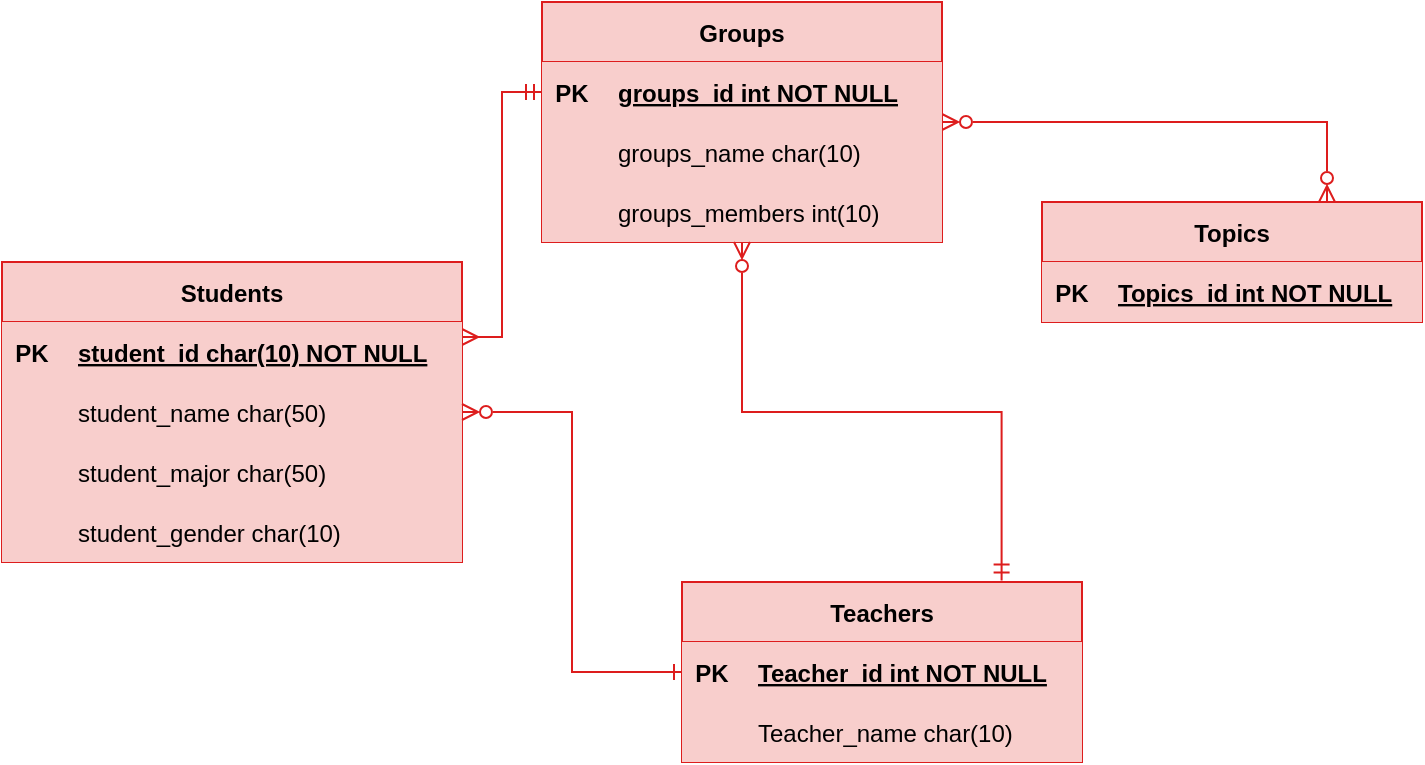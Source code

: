 <mxfile version="22.0.0" type="github">
  <diagram id="R2lEEEUBdFMjLlhIrx00" name="Page-1">
    <mxGraphModel dx="1900" dy="534" grid="1" gridSize="10" guides="1" tooltips="1" connect="1" arrows="1" fold="1" page="1" pageScale="1" pageWidth="850" pageHeight="1100" math="0" shadow="0" extFonts="Permanent Marker^https://fonts.googleapis.com/css?family=Permanent+Marker">
      <root>
        <mxCell id="0" />
        <mxCell id="1" parent="0" />
        <mxCell id="fpgdIOVgUfdw2cn759-M-192" style="edgeStyle=orthogonalEdgeStyle;rounded=0;orthogonalLoop=1;jettySize=auto;html=1;exitX=1;exitY=0.25;exitDx=0;exitDy=0;entryX=0;entryY=0.5;entryDx=0;entryDy=0;startArrow=ERmany;startFill=0;endArrow=ERmandOne;endFill=0;strokeColor=#dd1d1d;" edge="1" parent="1" source="fpgdIOVgUfdw2cn759-M-156" target="fpgdIOVgUfdw2cn759-M-170">
          <mxGeometry relative="1" as="geometry" />
        </mxCell>
        <mxCell id="fpgdIOVgUfdw2cn759-M-156" value="Students" style="shape=table;startSize=30;container=1;collapsible=1;childLayout=tableLayout;fixedRows=1;rowLines=0;fontStyle=1;align=center;resizeLast=1;swimlaneFillColor=none;fillColor=#f8cecc;strokeColor=#dd1d1d;" vertex="1" parent="1">
          <mxGeometry x="-50" y="200" width="230" height="150" as="geometry" />
        </mxCell>
        <mxCell id="fpgdIOVgUfdw2cn759-M-157" value="" style="shape=tableRow;horizontal=0;startSize=0;swimlaneHead=0;swimlaneBody=0;collapsible=0;dropTarget=0;points=[[0,0.5],[1,0.5]];portConstraint=eastwest;top=0;left=0;right=0;bottom=1;swimlaneFillColor=none;fillColor=#f8cecc;strokeColor=#dd1d1d;" vertex="1" parent="fpgdIOVgUfdw2cn759-M-156">
          <mxGeometry y="30" width="230" height="30" as="geometry" />
        </mxCell>
        <mxCell id="fpgdIOVgUfdw2cn759-M-158" value="PK" style="shape=partialRectangle;overflow=hidden;connectable=0;top=0;left=0;bottom=0;right=0;fontStyle=1;swimlaneFillColor=none;fillColor=#f8cecc;strokeColor=#dd1d1d;" vertex="1" parent="fpgdIOVgUfdw2cn759-M-157">
          <mxGeometry width="30" height="30" as="geometry">
            <mxRectangle width="30" height="30" as="alternateBounds" />
          </mxGeometry>
        </mxCell>
        <mxCell id="fpgdIOVgUfdw2cn759-M-159" value="student_id char(10) NOT NULL " style="shape=partialRectangle;overflow=hidden;connectable=0;align=left;top=0;left=0;bottom=0;right=0;spacingLeft=6;fontStyle=5;swimlaneFillColor=none;fillColor=#f8cecc;strokeColor=#dd1d1d;" vertex="1" parent="fpgdIOVgUfdw2cn759-M-157">
          <mxGeometry x="30" width="200" height="30" as="geometry">
            <mxRectangle width="200" height="30" as="alternateBounds" />
          </mxGeometry>
        </mxCell>
        <mxCell id="fpgdIOVgUfdw2cn759-M-160" value="" style="shape=tableRow;horizontal=0;startSize=0;swimlaneHead=0;swimlaneBody=0;collapsible=0;dropTarget=0;points=[[0,0.5],[1,0.5]];portConstraint=eastwest;top=0;left=0;right=0;bottom=0;swimlaneFillColor=none;fillColor=#f8cecc;strokeColor=#dd1d1d;" vertex="1" parent="fpgdIOVgUfdw2cn759-M-156">
          <mxGeometry y="60" width="230" height="30" as="geometry" />
        </mxCell>
        <mxCell id="fpgdIOVgUfdw2cn759-M-161" value="" style="shape=partialRectangle;overflow=hidden;connectable=0;top=0;left=0;bottom=0;right=0;swimlaneFillColor=none;fillColor=#f8cecc;strokeColor=#dd1d1d;" vertex="1" parent="fpgdIOVgUfdw2cn759-M-160">
          <mxGeometry width="30" height="30" as="geometry">
            <mxRectangle width="30" height="30" as="alternateBounds" />
          </mxGeometry>
        </mxCell>
        <mxCell id="fpgdIOVgUfdw2cn759-M-162" value="student_name char(50)" style="shape=partialRectangle;overflow=hidden;connectable=0;align=left;top=0;left=0;bottom=0;right=0;spacingLeft=6;swimlaneFillColor=none;fillColor=#f8cecc;strokeColor=#dd1d1d;" vertex="1" parent="fpgdIOVgUfdw2cn759-M-160">
          <mxGeometry x="30" width="200" height="30" as="geometry">
            <mxRectangle width="200" height="30" as="alternateBounds" />
          </mxGeometry>
        </mxCell>
        <mxCell id="fpgdIOVgUfdw2cn759-M-163" value="" style="shape=tableRow;horizontal=0;startSize=0;swimlaneHead=0;swimlaneBody=0;collapsible=0;dropTarget=0;points=[[0,0.5],[1,0.5]];portConstraint=eastwest;top=0;left=0;right=0;bottom=0;swimlaneFillColor=none;fillColor=#f8cecc;strokeColor=#dd1d1d;" vertex="1" parent="fpgdIOVgUfdw2cn759-M-156">
          <mxGeometry y="90" width="230" height="30" as="geometry" />
        </mxCell>
        <mxCell id="fpgdIOVgUfdw2cn759-M-164" value="" style="shape=partialRectangle;overflow=hidden;connectable=0;top=0;left=0;bottom=0;right=0;swimlaneFillColor=none;fillColor=#f8cecc;strokeColor=#dd1d1d;" vertex="1" parent="fpgdIOVgUfdw2cn759-M-163">
          <mxGeometry width="30" height="30" as="geometry">
            <mxRectangle width="30" height="30" as="alternateBounds" />
          </mxGeometry>
        </mxCell>
        <mxCell id="fpgdIOVgUfdw2cn759-M-165" value="student_major char(50)" style="shape=partialRectangle;overflow=hidden;connectable=0;align=left;top=0;left=0;bottom=0;right=0;spacingLeft=6;swimlaneFillColor=none;fillColor=#f8cecc;strokeColor=#dd1d1d;" vertex="1" parent="fpgdIOVgUfdw2cn759-M-163">
          <mxGeometry x="30" width="200" height="30" as="geometry">
            <mxRectangle width="200" height="30" as="alternateBounds" />
          </mxGeometry>
        </mxCell>
        <mxCell id="fpgdIOVgUfdw2cn759-M-166" value="" style="shape=tableRow;horizontal=0;startSize=0;swimlaneHead=0;swimlaneBody=0;collapsible=0;dropTarget=0;points=[[0,0.5],[1,0.5]];portConstraint=eastwest;top=0;left=0;right=0;bottom=0;swimlaneFillColor=none;fillColor=#f8cecc;strokeColor=#dd1d1d;" vertex="1" parent="fpgdIOVgUfdw2cn759-M-156">
          <mxGeometry y="120" width="230" height="30" as="geometry" />
        </mxCell>
        <mxCell id="fpgdIOVgUfdw2cn759-M-167" value="" style="shape=partialRectangle;overflow=hidden;connectable=0;top=0;left=0;bottom=0;right=0;swimlaneFillColor=none;fillColor=#f8cecc;strokeColor=#dd1d1d;" vertex="1" parent="fpgdIOVgUfdw2cn759-M-166">
          <mxGeometry width="30" height="30" as="geometry">
            <mxRectangle width="30" height="30" as="alternateBounds" />
          </mxGeometry>
        </mxCell>
        <mxCell id="fpgdIOVgUfdw2cn759-M-168" value="student_gender char(10)" style="shape=partialRectangle;overflow=hidden;connectable=0;align=left;top=0;left=0;bottom=0;right=0;spacingLeft=6;swimlaneFillColor=none;fillColor=#f8cecc;strokeColor=#dd1d1d;" vertex="1" parent="fpgdIOVgUfdw2cn759-M-166">
          <mxGeometry x="30" width="200" height="30" as="geometry">
            <mxRectangle width="200" height="30" as="alternateBounds" />
          </mxGeometry>
        </mxCell>
        <mxCell id="fpgdIOVgUfdw2cn759-M-194" style="edgeStyle=orthogonalEdgeStyle;rounded=0;orthogonalLoop=1;jettySize=auto;html=1;entryX=0.75;entryY=0;entryDx=0;entryDy=0;startArrow=ERzeroToMany;startFill=0;endArrow=ERzeroToMany;endFill=0;strokeColor=#dd1d1d;" edge="1" parent="1" source="fpgdIOVgUfdw2cn759-M-169" target="fpgdIOVgUfdw2cn759-M-186">
          <mxGeometry relative="1" as="geometry" />
        </mxCell>
        <mxCell id="fpgdIOVgUfdw2cn759-M-169" value="Groups" style="shape=table;startSize=30;container=1;collapsible=1;childLayout=tableLayout;fixedRows=1;rowLines=0;fontStyle=1;align=center;resizeLast=1;swimlaneFillColor=none;fillColor=#f8cecc;strokeColor=#dd1d1d;" vertex="1" parent="1">
          <mxGeometry x="220" y="70" width="200" height="120" as="geometry" />
        </mxCell>
        <mxCell id="fpgdIOVgUfdw2cn759-M-170" value="" style="shape=tableRow;horizontal=0;startSize=0;swimlaneHead=0;swimlaneBody=0;collapsible=0;dropTarget=0;points=[[0,0.5],[1,0.5]];portConstraint=eastwest;top=0;left=0;right=0;bottom=1;swimlaneFillColor=none;fillColor=#f8cecc;strokeColor=#dd1d1d;" vertex="1" parent="fpgdIOVgUfdw2cn759-M-169">
          <mxGeometry y="30" width="200" height="30" as="geometry" />
        </mxCell>
        <mxCell id="fpgdIOVgUfdw2cn759-M-171" value="PK" style="shape=partialRectangle;overflow=hidden;connectable=0;top=0;left=0;bottom=0;right=0;fontStyle=1;swimlaneFillColor=none;fillColor=#f8cecc;strokeColor=#dd1d1d;" vertex="1" parent="fpgdIOVgUfdw2cn759-M-170">
          <mxGeometry width="30" height="30" as="geometry">
            <mxRectangle width="30" height="30" as="alternateBounds" />
          </mxGeometry>
        </mxCell>
        <mxCell id="fpgdIOVgUfdw2cn759-M-172" value="groups_id int NOT NULL " style="shape=partialRectangle;overflow=hidden;connectable=0;align=left;top=0;left=0;bottom=0;right=0;spacingLeft=6;fontStyle=5;swimlaneFillColor=none;fillColor=#f8cecc;strokeColor=#dd1d1d;" vertex="1" parent="fpgdIOVgUfdw2cn759-M-170">
          <mxGeometry x="30" width="170" height="30" as="geometry">
            <mxRectangle width="170" height="30" as="alternateBounds" />
          </mxGeometry>
        </mxCell>
        <mxCell id="fpgdIOVgUfdw2cn759-M-173" value="" style="shape=tableRow;horizontal=0;startSize=0;swimlaneHead=0;swimlaneBody=0;collapsible=0;dropTarget=0;points=[[0,0.5],[1,0.5]];portConstraint=eastwest;top=0;left=0;right=0;bottom=0;swimlaneFillColor=none;fillColor=#f8cecc;strokeColor=#dd1d1d;" vertex="1" parent="fpgdIOVgUfdw2cn759-M-169">
          <mxGeometry y="60" width="200" height="30" as="geometry" />
        </mxCell>
        <mxCell id="fpgdIOVgUfdw2cn759-M-174" value="" style="shape=partialRectangle;overflow=hidden;connectable=0;top=0;left=0;bottom=0;right=0;swimlaneFillColor=none;fillColor=#f8cecc;strokeColor=#dd1d1d;" vertex="1" parent="fpgdIOVgUfdw2cn759-M-173">
          <mxGeometry width="30" height="30" as="geometry">
            <mxRectangle width="30" height="30" as="alternateBounds" />
          </mxGeometry>
        </mxCell>
        <mxCell id="fpgdIOVgUfdw2cn759-M-175" value="groups_name char(10)" style="shape=partialRectangle;overflow=hidden;connectable=0;align=left;top=0;left=0;bottom=0;right=0;spacingLeft=6;swimlaneFillColor=none;fillColor=#f8cecc;strokeColor=#dd1d1d;" vertex="1" parent="fpgdIOVgUfdw2cn759-M-173">
          <mxGeometry x="30" width="170" height="30" as="geometry">
            <mxRectangle width="170" height="30" as="alternateBounds" />
          </mxGeometry>
        </mxCell>
        <mxCell id="fpgdIOVgUfdw2cn759-M-176" value="" style="shape=tableRow;horizontal=0;startSize=0;swimlaneHead=0;swimlaneBody=0;collapsible=0;dropTarget=0;points=[[0,0.5],[1,0.5]];portConstraint=eastwest;top=0;left=0;right=0;bottom=0;swimlaneFillColor=none;fillColor=#f8cecc;strokeColor=#dd1d1d;" vertex="1" parent="fpgdIOVgUfdw2cn759-M-169">
          <mxGeometry y="90" width="200" height="30" as="geometry" />
        </mxCell>
        <mxCell id="fpgdIOVgUfdw2cn759-M-177" value="" style="shape=partialRectangle;overflow=hidden;connectable=0;top=0;left=0;bottom=0;right=0;swimlaneFillColor=none;fillColor=#f8cecc;strokeColor=#dd1d1d;" vertex="1" parent="fpgdIOVgUfdw2cn759-M-176">
          <mxGeometry width="30" height="30" as="geometry">
            <mxRectangle width="30" height="30" as="alternateBounds" />
          </mxGeometry>
        </mxCell>
        <mxCell id="fpgdIOVgUfdw2cn759-M-178" value="groups_members int(10)" style="shape=partialRectangle;overflow=hidden;connectable=0;align=left;top=0;left=0;bottom=0;right=0;spacingLeft=6;swimlaneFillColor=none;fillColor=#f8cecc;strokeColor=#dd1d1d;" vertex="1" parent="fpgdIOVgUfdw2cn759-M-176">
          <mxGeometry x="30" width="170" height="30" as="geometry">
            <mxRectangle width="170" height="30" as="alternateBounds" />
          </mxGeometry>
        </mxCell>
        <mxCell id="fpgdIOVgUfdw2cn759-M-179" value="Teachers" style="shape=table;startSize=30;container=1;collapsible=1;childLayout=tableLayout;fixedRows=1;rowLines=0;fontStyle=1;align=center;resizeLast=1;swimlaneFillColor=none;fillColor=#f8cecc;strokeColor=#dd1d1d;" vertex="1" parent="1">
          <mxGeometry x="290" y="360" width="200" height="90" as="geometry" />
        </mxCell>
        <mxCell id="fpgdIOVgUfdw2cn759-M-180" value="" style="shape=tableRow;horizontal=0;startSize=0;swimlaneHead=0;swimlaneBody=0;collapsible=0;dropTarget=0;points=[[0,0.5],[1,0.5]];portConstraint=eastwest;top=0;left=0;right=0;bottom=1;swimlaneFillColor=none;fillColor=#f8cecc;strokeColor=#dd1d1d;" vertex="1" parent="fpgdIOVgUfdw2cn759-M-179">
          <mxGeometry y="30" width="200" height="30" as="geometry" />
        </mxCell>
        <mxCell id="fpgdIOVgUfdw2cn759-M-181" value="PK" style="shape=partialRectangle;overflow=hidden;connectable=0;top=0;left=0;bottom=0;right=0;fontStyle=1;swimlaneFillColor=none;fillColor=#f8cecc;strokeColor=#dd1d1d;" vertex="1" parent="fpgdIOVgUfdw2cn759-M-180">
          <mxGeometry width="30" height="30" as="geometry">
            <mxRectangle width="30" height="30" as="alternateBounds" />
          </mxGeometry>
        </mxCell>
        <mxCell id="fpgdIOVgUfdw2cn759-M-182" value="Teacher_id int NOT NULL " style="shape=partialRectangle;overflow=hidden;connectable=0;align=left;top=0;left=0;bottom=0;right=0;spacingLeft=6;fontStyle=5;swimlaneFillColor=none;fillColor=#f8cecc;strokeColor=#dd1d1d;" vertex="1" parent="fpgdIOVgUfdw2cn759-M-180">
          <mxGeometry x="30" width="170" height="30" as="geometry">
            <mxRectangle width="170" height="30" as="alternateBounds" />
          </mxGeometry>
        </mxCell>
        <mxCell id="fpgdIOVgUfdw2cn759-M-183" value="" style="shape=tableRow;horizontal=0;startSize=0;swimlaneHead=0;swimlaneBody=0;collapsible=0;dropTarget=0;points=[[0,0.5],[1,0.5]];portConstraint=eastwest;top=0;left=0;right=0;bottom=0;swimlaneFillColor=none;fillColor=#f8cecc;strokeColor=#dd1d1d;" vertex="1" parent="fpgdIOVgUfdw2cn759-M-179">
          <mxGeometry y="60" width="200" height="30" as="geometry" />
        </mxCell>
        <mxCell id="fpgdIOVgUfdw2cn759-M-184" value="" style="shape=partialRectangle;overflow=hidden;connectable=0;top=0;left=0;bottom=0;right=0;swimlaneFillColor=none;fillColor=#f8cecc;strokeColor=#dd1d1d;" vertex="1" parent="fpgdIOVgUfdw2cn759-M-183">
          <mxGeometry width="30" height="30" as="geometry">
            <mxRectangle width="30" height="30" as="alternateBounds" />
          </mxGeometry>
        </mxCell>
        <mxCell id="fpgdIOVgUfdw2cn759-M-185" value="Teacher_name char(10)" style="shape=partialRectangle;overflow=hidden;connectable=0;align=left;top=0;left=0;bottom=0;right=0;spacingLeft=6;swimlaneFillColor=none;fillColor=#f8cecc;strokeColor=#dd1d1d;" vertex="1" parent="fpgdIOVgUfdw2cn759-M-183">
          <mxGeometry x="30" width="170" height="30" as="geometry">
            <mxRectangle width="170" height="30" as="alternateBounds" />
          </mxGeometry>
        </mxCell>
        <mxCell id="fpgdIOVgUfdw2cn759-M-186" value="Topics" style="shape=table;startSize=30;container=1;collapsible=1;childLayout=tableLayout;fixedRows=1;rowLines=0;fontStyle=1;align=center;resizeLast=1;swimlaneFillColor=none;fillColor=#f8cecc;strokeColor=#dd1d1d;" vertex="1" parent="1">
          <mxGeometry x="470" y="170" width="190" height="60" as="geometry" />
        </mxCell>
        <mxCell id="fpgdIOVgUfdw2cn759-M-187" value="" style="shape=tableRow;horizontal=0;startSize=0;swimlaneHead=0;swimlaneBody=0;collapsible=0;dropTarget=0;points=[[0,0.5],[1,0.5]];portConstraint=eastwest;top=0;left=0;right=0;bottom=1;swimlaneFillColor=none;fillColor=#f8cecc;strokeColor=#dd1d1d;" vertex="1" parent="fpgdIOVgUfdw2cn759-M-186">
          <mxGeometry y="30" width="190" height="30" as="geometry" />
        </mxCell>
        <mxCell id="fpgdIOVgUfdw2cn759-M-188" value="PK" style="shape=partialRectangle;overflow=hidden;connectable=0;top=0;left=0;bottom=0;right=0;fontStyle=1;swimlaneFillColor=none;fillColor=#f8cecc;strokeColor=#dd1d1d;" vertex="1" parent="fpgdIOVgUfdw2cn759-M-187">
          <mxGeometry width="30" height="30" as="geometry">
            <mxRectangle width="30" height="30" as="alternateBounds" />
          </mxGeometry>
        </mxCell>
        <mxCell id="fpgdIOVgUfdw2cn759-M-189" value="Topics_id int NOT NULL " style="shape=partialRectangle;overflow=hidden;connectable=0;align=left;top=0;left=0;bottom=0;right=0;spacingLeft=6;fontStyle=5;swimlaneFillColor=none;fillColor=#f8cecc;strokeColor=#dd1d1d;" vertex="1" parent="fpgdIOVgUfdw2cn759-M-187">
          <mxGeometry x="30" width="160" height="30" as="geometry">
            <mxRectangle width="160" height="30" as="alternateBounds" />
          </mxGeometry>
        </mxCell>
        <mxCell id="fpgdIOVgUfdw2cn759-M-191" style="edgeStyle=orthogonalEdgeStyle;rounded=0;orthogonalLoop=1;jettySize=auto;html=1;exitX=0;exitY=0.5;exitDx=0;exitDy=0;entryX=1;entryY=0.5;entryDx=0;entryDy=0;startArrow=ERone;startFill=0;endArrow=ERzeroToMany;endFill=0;strokeColor=#dd1d1d;" edge="1" parent="1" source="fpgdIOVgUfdw2cn759-M-180" target="fpgdIOVgUfdw2cn759-M-156">
          <mxGeometry relative="1" as="geometry" />
        </mxCell>
        <mxCell id="fpgdIOVgUfdw2cn759-M-193" style="edgeStyle=orthogonalEdgeStyle;rounded=0;orthogonalLoop=1;jettySize=auto;html=1;exitX=0.5;exitY=1;exitDx=0;exitDy=0;entryX=0.799;entryY=-0.009;entryDx=0;entryDy=0;entryPerimeter=0;startArrow=ERzeroToMany;startFill=0;endArrow=ERmandOne;endFill=0;strokeColor=#dd1d1d;" edge="1" parent="1" source="fpgdIOVgUfdw2cn759-M-169" target="fpgdIOVgUfdw2cn759-M-179">
          <mxGeometry relative="1" as="geometry" />
        </mxCell>
      </root>
    </mxGraphModel>
  </diagram>
</mxfile>
